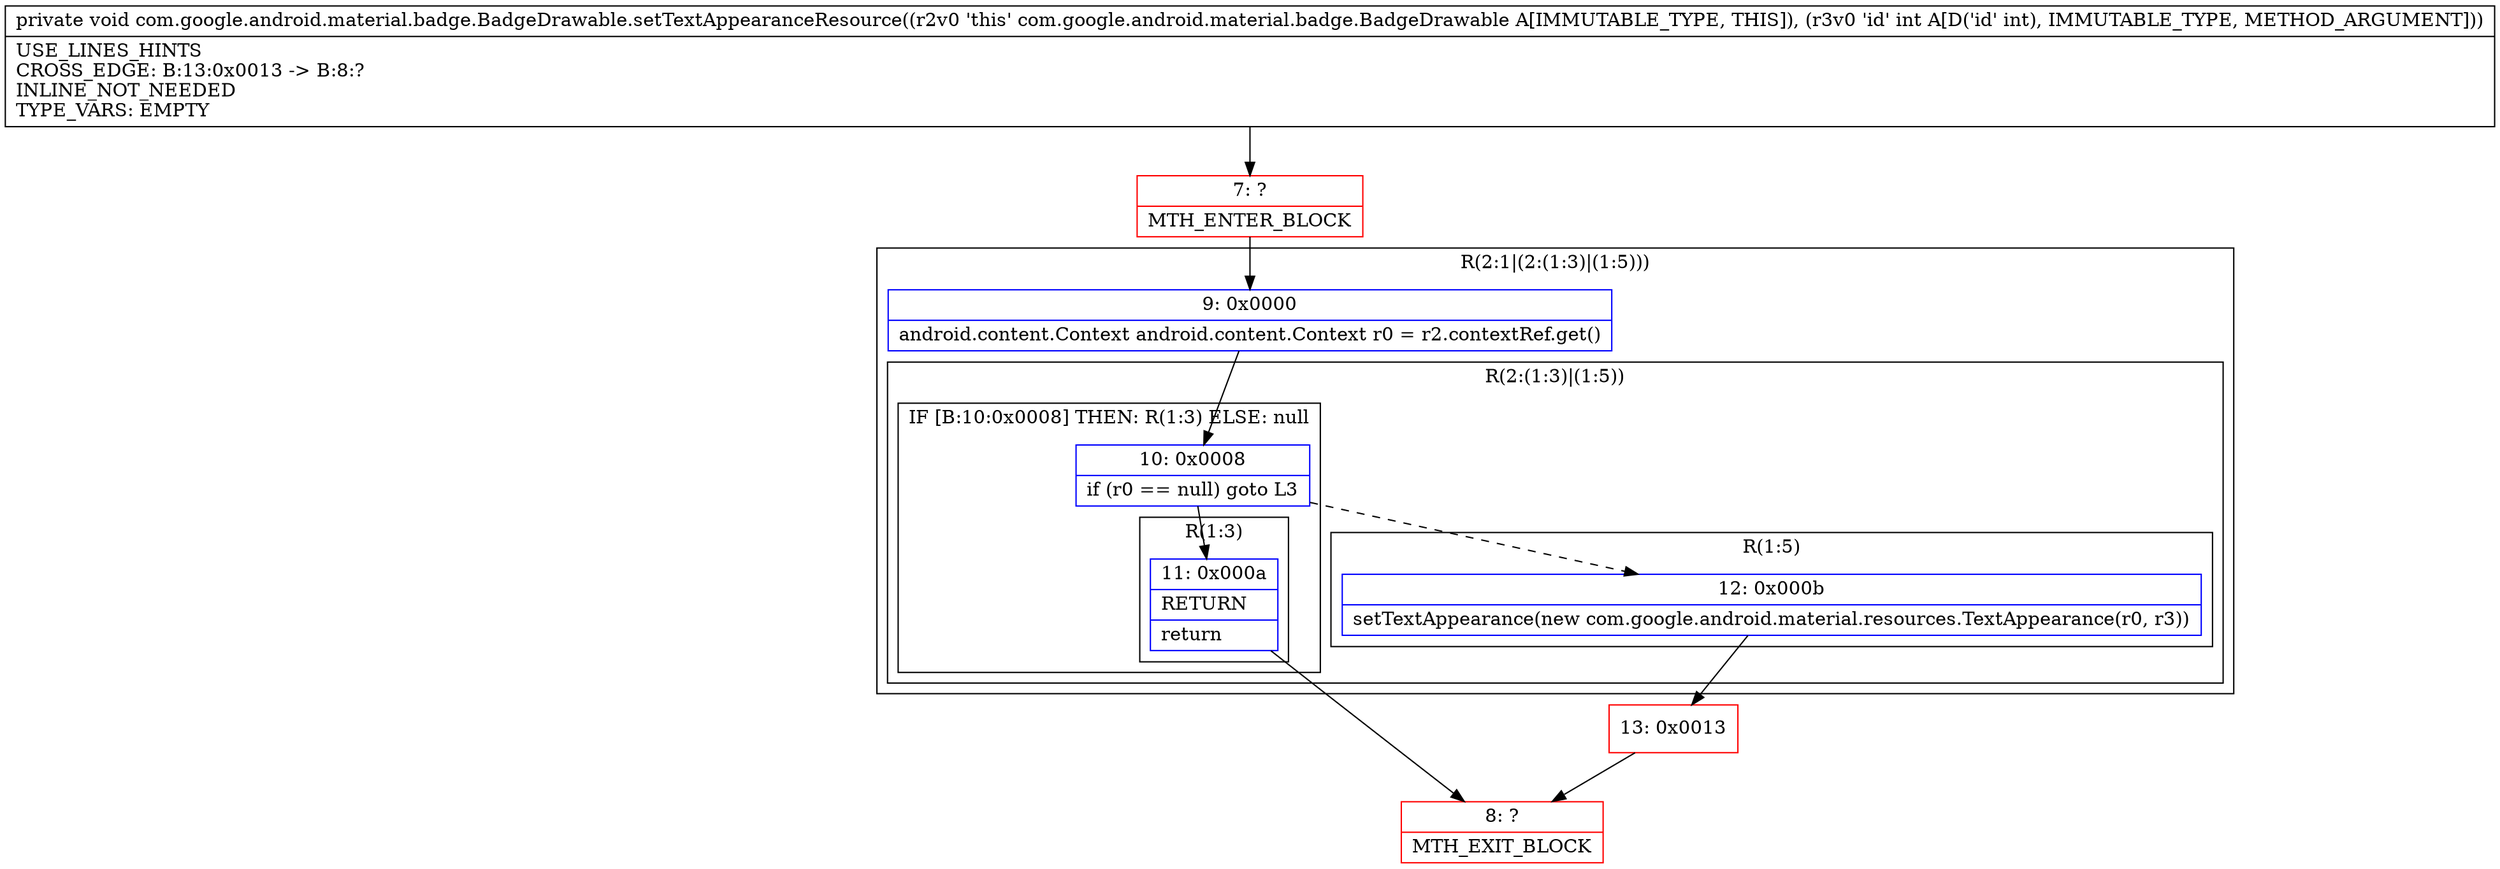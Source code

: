 digraph "CFG forcom.google.android.material.badge.BadgeDrawable.setTextAppearanceResource(I)V" {
subgraph cluster_Region_192758891 {
label = "R(2:1|(2:(1:3)|(1:5)))";
node [shape=record,color=blue];
Node_9 [shape=record,label="{9\:\ 0x0000|android.content.Context android.content.Context r0 = r2.contextRef.get()\l}"];
subgraph cluster_Region_1216936108 {
label = "R(2:(1:3)|(1:5))";
node [shape=record,color=blue];
subgraph cluster_IfRegion_61799215 {
label = "IF [B:10:0x0008] THEN: R(1:3) ELSE: null";
node [shape=record,color=blue];
Node_10 [shape=record,label="{10\:\ 0x0008|if (r0 == null) goto L3\l}"];
subgraph cluster_Region_535155566 {
label = "R(1:3)";
node [shape=record,color=blue];
Node_11 [shape=record,label="{11\:\ 0x000a|RETURN\l|return\l}"];
}
}
subgraph cluster_Region_771197697 {
label = "R(1:5)";
node [shape=record,color=blue];
Node_12 [shape=record,label="{12\:\ 0x000b|setTextAppearance(new com.google.android.material.resources.TextAppearance(r0, r3))\l}"];
}
}
}
Node_7 [shape=record,color=red,label="{7\:\ ?|MTH_ENTER_BLOCK\l}"];
Node_8 [shape=record,color=red,label="{8\:\ ?|MTH_EXIT_BLOCK\l}"];
Node_13 [shape=record,color=red,label="{13\:\ 0x0013}"];
MethodNode[shape=record,label="{private void com.google.android.material.badge.BadgeDrawable.setTextAppearanceResource((r2v0 'this' com.google.android.material.badge.BadgeDrawable A[IMMUTABLE_TYPE, THIS]), (r3v0 'id' int A[D('id' int), IMMUTABLE_TYPE, METHOD_ARGUMENT]))  | USE_LINES_HINTS\lCROSS_EDGE: B:13:0x0013 \-\> B:8:?\lINLINE_NOT_NEEDED\lTYPE_VARS: EMPTY\l}"];
MethodNode -> Node_7;Node_9 -> Node_10;
Node_10 -> Node_11;
Node_10 -> Node_12[style=dashed];
Node_11 -> Node_8;
Node_12 -> Node_13;
Node_7 -> Node_9;
Node_13 -> Node_8;
}

